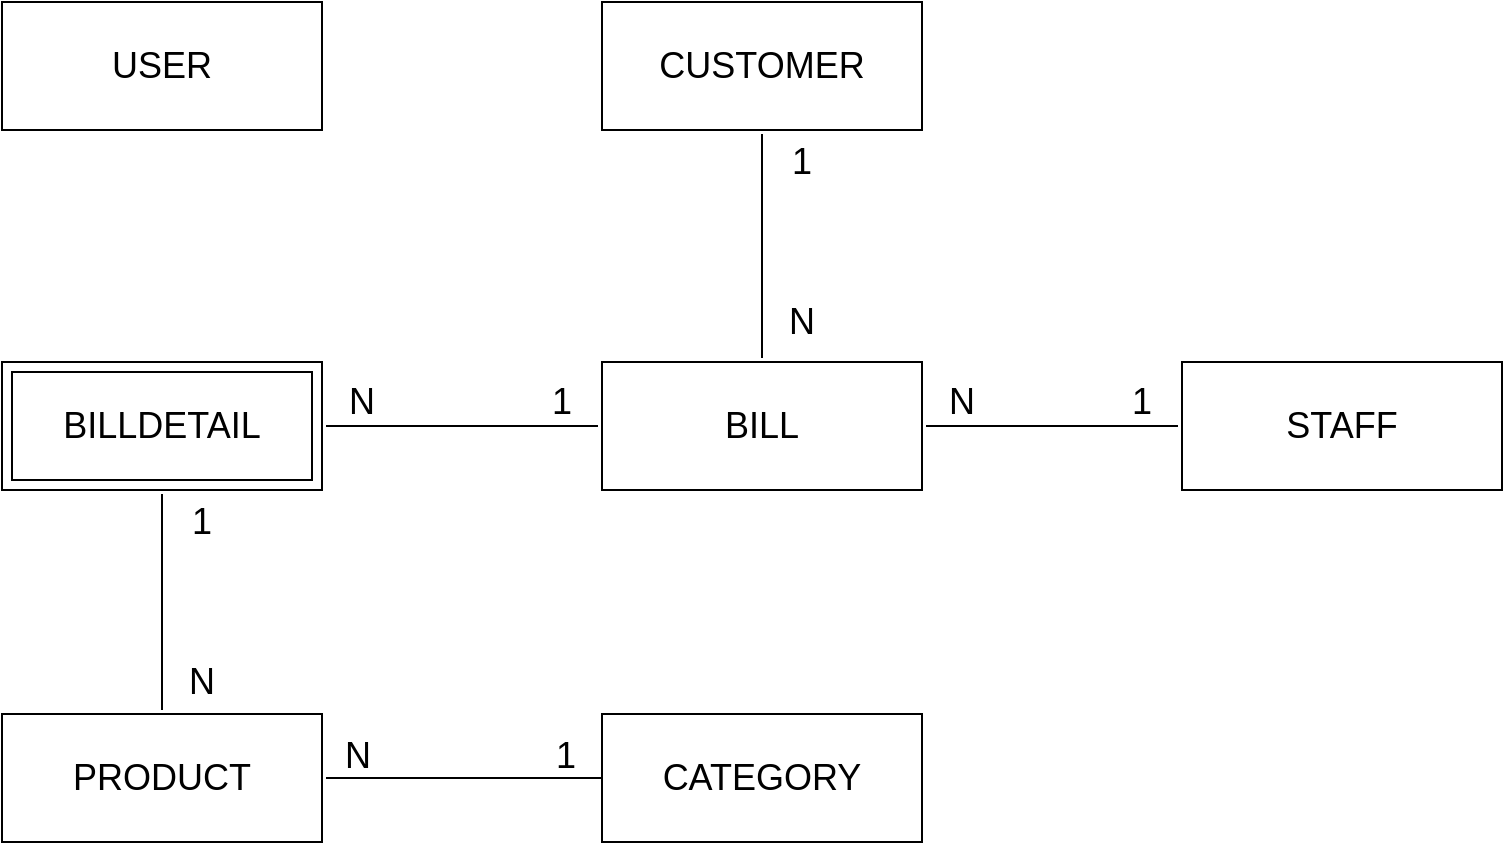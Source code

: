 <mxfile version="14.6.13" type="device"><diagram id="BiyQXGTr8J4iTPDwQsHa" name="Page-1"><mxGraphModel dx="1024" dy="632" grid="1" gridSize="10" guides="1" tooltips="1" connect="1" arrows="1" fold="1" page="1" pageScale="1" pageWidth="850" pageHeight="1100" background="#ffffff" math="0" shadow="0"><root><mxCell id="0"/><mxCell id="1" parent="0"/><mxCell id="YbbDh_Bx75Agc4V38XZw-22" value="Username NVARCHAR(50),&#10;&#9;Password NVARCHAR(50)" style="group" parent="1" vertex="1" connectable="0"><mxGeometry x="50" y="50" width="750" height="420" as="geometry"/></mxCell><mxCell id="YbbDh_Bx75Agc4V38XZw-4" value="&lt;font style=&quot;font-size: 18px;&quot;&gt;BILLDETAIL&lt;/font&gt;" style="shape=ext;margin=3;double=1;whiteSpace=wrap;html=1;align=center;rounded=0;glass=0;sketch=0;perimeterSpacing=2;fontSize=18;" parent="YbbDh_Bx75Agc4V38XZw-22" vertex="1"><mxGeometry y="180" width="160" height="64" as="geometry"/></mxCell><mxCell id="YbbDh_Bx75Agc4V38XZw-5" value="&lt;font style=&quot;font-size: 18px;&quot;&gt;USER&lt;/font&gt;" style="whiteSpace=wrap;html=1;align=center;rounded=0;glass=0;sketch=0;perimeterSpacing=2;fontSize=18;" parent="YbbDh_Bx75Agc4V38XZw-22" vertex="1"><mxGeometry width="160" height="64" as="geometry"/></mxCell><mxCell id="YbbDh_Bx75Agc4V38XZw-6" value="&lt;font style=&quot;font-size: 18px;&quot;&gt;CATEGORY&lt;/font&gt;" style="whiteSpace=wrap;html=1;align=center;rounded=0;glass=0;sketch=0;fontSize=18;" parent="YbbDh_Bx75Agc4V38XZw-22" vertex="1"><mxGeometry x="300" y="356" width="160" height="64" as="geometry"/></mxCell><mxCell id="YbbDh_Bx75Agc4V38XZw-7" value="&lt;font style=&quot;font-size: 18px;&quot;&gt;PRODUCT&lt;/font&gt;" style="whiteSpace=wrap;html=1;align=center;rounded=0;glass=0;sketch=0;perimeterSpacing=2;fontSize=18;" parent="YbbDh_Bx75Agc4V38XZw-22" vertex="1"><mxGeometry y="356" width="160" height="64" as="geometry"/></mxCell><mxCell id="YbbDh_Bx75Agc4V38XZw-8" value="&lt;font style=&quot;font-size: 18px;&quot;&gt;CUSTOMER&lt;/font&gt;" style="whiteSpace=wrap;html=1;align=center;rounded=0;glass=0;sketch=0;perimeterSpacing=2;fontSize=18;" parent="YbbDh_Bx75Agc4V38XZw-22" vertex="1"><mxGeometry x="300" width="160" height="64" as="geometry"/></mxCell><mxCell id="YbbDh_Bx75Agc4V38XZw-9" value="&lt;font style=&quot;font-size: 18px;&quot;&gt;STAFF&lt;/font&gt;" style="whiteSpace=wrap;html=1;align=center;rounded=0;glass=0;sketch=0;perimeterSpacing=2;fontSize=18;" parent="YbbDh_Bx75Agc4V38XZw-22" vertex="1"><mxGeometry x="590" y="180" width="160" height="64" as="geometry"/></mxCell><mxCell id="YbbDh_Bx75Agc4V38XZw-10" value="&lt;font style=&quot;font-size: 18px;&quot;&gt;BILL&lt;/font&gt;" style="whiteSpace=wrap;html=1;align=center;rounded=0;glass=0;sketch=0;perimeterSpacing=2;fontSize=18;" parent="YbbDh_Bx75Agc4V38XZw-22" vertex="1"><mxGeometry x="300" y="180" width="160" height="64" as="geometry"/></mxCell><mxCell id="YbbDh_Bx75Agc4V38XZw-12" value="" style="endArrow=none;html=1;entryX=0.5;entryY=1;entryDx=0;entryDy=0;exitX=0.5;exitY=0;exitDx=0;exitDy=0;" parent="YbbDh_Bx75Agc4V38XZw-22" source="YbbDh_Bx75Agc4V38XZw-10" target="YbbDh_Bx75Agc4V38XZw-8" edge="1"><mxGeometry width="50" height="50" relative="1" as="geometry"><mxPoint x="400" y="330" as="sourcePoint"/><mxPoint x="450" y="280" as="targetPoint"/></mxGeometry></mxCell><mxCell id="YbbDh_Bx75Agc4V38XZw-14" value="" style="endArrow=none;html=1;entryX=1;entryY=0.5;entryDx=0;entryDy=0;exitX=0;exitY=0.5;exitDx=0;exitDy=0;" parent="YbbDh_Bx75Agc4V38XZw-22" source="YbbDh_Bx75Agc4V38XZw-9" target="YbbDh_Bx75Agc4V38XZw-10" edge="1"><mxGeometry width="50" height="50" relative="1" as="geometry"><mxPoint x="400" y="330" as="sourcePoint"/><mxPoint x="450" y="280" as="targetPoint"/></mxGeometry></mxCell><mxCell id="YbbDh_Bx75Agc4V38XZw-15" value="" style="endArrow=none;html=1;entryX=1;entryY=0.5;entryDx=0;entryDy=0;exitX=0;exitY=0.5;exitDx=0;exitDy=0;" parent="YbbDh_Bx75Agc4V38XZw-22" source="YbbDh_Bx75Agc4V38XZw-10" target="YbbDh_Bx75Agc4V38XZw-4" edge="1"><mxGeometry width="50" height="50" relative="1" as="geometry"><mxPoint x="400" y="330" as="sourcePoint"/><mxPoint x="450" y="280" as="targetPoint"/></mxGeometry></mxCell><mxCell id="YbbDh_Bx75Agc4V38XZw-16" value="" style="endArrow=none;html=1;fontSize=18;entryX=0;entryY=0.5;entryDx=0;entryDy=0;exitX=1;exitY=0.5;exitDx=0;exitDy=0;" parent="YbbDh_Bx75Agc4V38XZw-22" source="YbbDh_Bx75Agc4V38XZw-7" target="YbbDh_Bx75Agc4V38XZw-6" edge="1"><mxGeometry width="50" height="50" relative="1" as="geometry"><mxPoint x="110" y="440" as="sourcePoint"/><mxPoint x="450" y="280" as="targetPoint"/></mxGeometry></mxCell><mxCell id="YbbDh_Bx75Agc4V38XZw-17" value="" style="endArrow=none;html=1;fontSize=18;entryX=0.5;entryY=1;entryDx=0;entryDy=0;exitX=0.5;exitY=0;exitDx=0;exitDy=0;" parent="YbbDh_Bx75Agc4V38XZw-22" source="YbbDh_Bx75Agc4V38XZw-7" target="YbbDh_Bx75Agc4V38XZw-4" edge="1"><mxGeometry width="50" height="50" relative="1" as="geometry"><mxPoint x="400" y="330" as="sourcePoint"/><mxPoint x="450" y="280" as="targetPoint"/></mxGeometry></mxCell><mxCell id="YbbDh_Bx75Agc4V38XZw-23" value="1" style="text;html=1;strokeColor=none;fillColor=none;align=center;verticalAlign=middle;whiteSpace=wrap;rounded=0;glass=0;sketch=0;fontSize=18;" parent="YbbDh_Bx75Agc4V38XZw-22" vertex="1"><mxGeometry x="262" y="367" width="40" height="20" as="geometry"/></mxCell><mxCell id="YbbDh_Bx75Agc4V38XZw-25" value="1" style="text;html=1;strokeColor=none;fillColor=none;align=center;verticalAlign=middle;whiteSpace=wrap;rounded=0;glass=0;sketch=0;fontSize=18;" parent="YbbDh_Bx75Agc4V38XZw-22" vertex="1"><mxGeometry x="80" y="250" width="40" height="20" as="geometry"/></mxCell><mxCell id="YbbDh_Bx75Agc4V38XZw-26" value="N" style="text;html=1;strokeColor=none;fillColor=none;align=center;verticalAlign=middle;whiteSpace=wrap;rounded=0;glass=0;sketch=0;fontSize=18;" parent="YbbDh_Bx75Agc4V38XZw-22" vertex="1"><mxGeometry x="80" y="330" width="40" height="20" as="geometry"/></mxCell><mxCell id="YbbDh_Bx75Agc4V38XZw-27" value="N" style="text;html=1;strokeColor=none;fillColor=none;align=center;verticalAlign=middle;whiteSpace=wrap;rounded=0;glass=0;sketch=0;fontSize=18;" parent="YbbDh_Bx75Agc4V38XZw-22" vertex="1"><mxGeometry x="160" y="190" width="40" height="20" as="geometry"/></mxCell><mxCell id="YbbDh_Bx75Agc4V38XZw-30" value="N" style="text;html=1;strokeColor=none;fillColor=none;align=center;verticalAlign=middle;whiteSpace=wrap;rounded=0;glass=0;sketch=0;fontSize=18;" parent="YbbDh_Bx75Agc4V38XZw-22" vertex="1"><mxGeometry x="380" y="150" width="40" height="20" as="geometry"/></mxCell><mxCell id="YbbDh_Bx75Agc4V38XZw-32" value="N" style="text;html=1;strokeColor=none;fillColor=none;align=center;verticalAlign=middle;whiteSpace=wrap;rounded=0;glass=0;sketch=0;fontSize=18;" parent="YbbDh_Bx75Agc4V38XZw-22" vertex="1"><mxGeometry x="460" y="190" width="40" height="20" as="geometry"/></mxCell><mxCell id="YbbDh_Bx75Agc4V38XZw-24" value="N" style="text;html=1;strokeColor=none;fillColor=none;align=center;verticalAlign=middle;whiteSpace=wrap;rounded=0;glass=0;sketch=0;fontSize=18;" parent="1" vertex="1"><mxGeometry x="208" y="417" width="40" height="20" as="geometry"/></mxCell><mxCell id="YbbDh_Bx75Agc4V38XZw-28" value="1" style="text;html=1;strokeColor=none;fillColor=none;align=center;verticalAlign=middle;whiteSpace=wrap;rounded=0;glass=0;sketch=0;fontSize=18;" parent="1" vertex="1"><mxGeometry x="310" y="240" width="40" height="20" as="geometry"/></mxCell><mxCell id="YbbDh_Bx75Agc4V38XZw-29" value="1" style="text;html=1;strokeColor=none;fillColor=none;align=center;verticalAlign=middle;whiteSpace=wrap;rounded=0;glass=0;sketch=0;fontSize=18;" parent="1" vertex="1"><mxGeometry x="430" y="120" width="40" height="20" as="geometry"/></mxCell><mxCell id="YbbDh_Bx75Agc4V38XZw-31" value="1" style="text;html=1;strokeColor=none;fillColor=none;align=center;verticalAlign=middle;whiteSpace=wrap;rounded=0;glass=0;sketch=0;fontSize=18;" parent="1" vertex="1"><mxGeometry x="600" y="240" width="40" height="20" as="geometry"/></mxCell></root></mxGraphModel></diagram></mxfile>